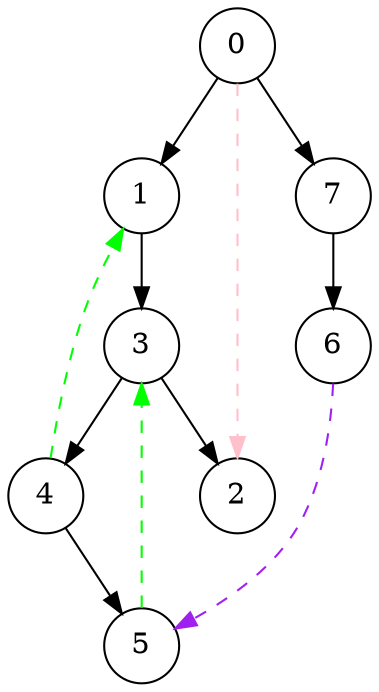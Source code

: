 digraph G {
  node [shape=circle];
 1 
 0 -> 1 
 3 
 1 -> 3 
 2 
 3 -> 2 
 4 
 3 -> 4 
 4 -> 1 [color=green, style=dashed]; 
 5 
 4 -> 5 
 5 -> 3 [color=green, style=dashed]; 
 0 -> 2 [color=pink, style=dashed]; 
 7 
 0 -> 7 
 6 
 7 -> 6 
 6 -> 5 [color=purple, style=dashed]; 
 }

